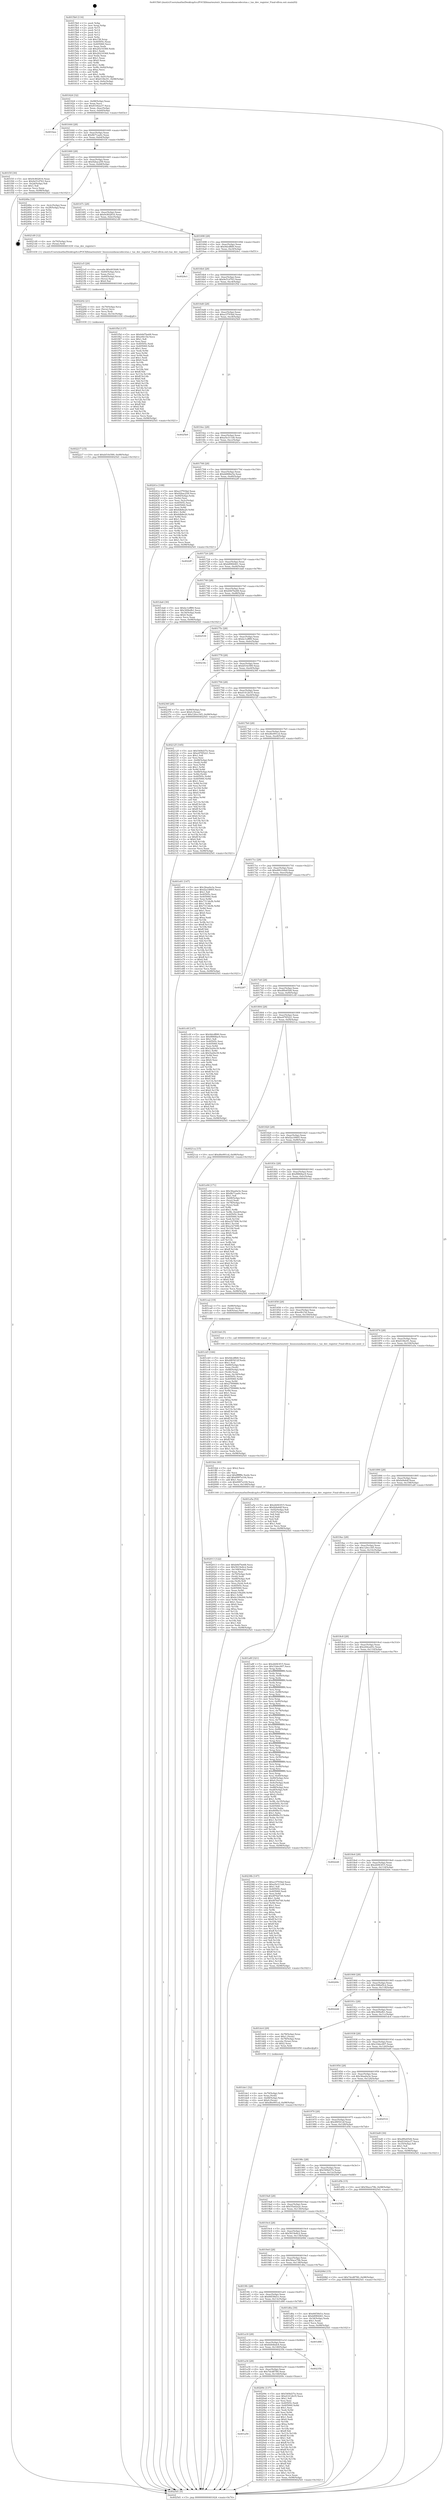 digraph "0x4015b0" {
  label = "0x4015b0 (/mnt/c/Users/mathe/Desktop/tcc/POCII/binaries/extr_linuxsoundaoacodecstas.c_tas_dev_register_Final-ollvm.out::main(0))"
  labelloc = "t"
  node[shape=record]

  Entry [label="",width=0.3,height=0.3,shape=circle,fillcolor=black,style=filled]
  "0x401624" [label="{
     0x401624 [32]\l
     | [instrs]\l
     &nbsp;&nbsp;0x401624 \<+6\>: mov -0x98(%rbp),%eax\l
     &nbsp;&nbsp;0x40162a \<+2\>: mov %eax,%ecx\l
     &nbsp;&nbsp;0x40162c \<+6\>: sub $0x81042a37,%ecx\l
     &nbsp;&nbsp;0x401632 \<+6\>: mov %eax,-0xac(%rbp)\l
     &nbsp;&nbsp;0x401638 \<+6\>: mov %ecx,-0xb0(%rbp)\l
     &nbsp;&nbsp;0x40163e \<+6\>: je 0000000000401bee \<main+0x63e\>\l
  }"]
  "0x401bee" [label="{
     0x401bee\l
  }", style=dashed]
  "0x401644" [label="{
     0x401644 [28]\l
     | [instrs]\l
     &nbsp;&nbsp;0x401644 \<+5\>: jmp 0000000000401649 \<main+0x99\>\l
     &nbsp;&nbsp;0x401649 \<+6\>: mov -0xac(%rbp),%eax\l
     &nbsp;&nbsp;0x40164f \<+5\>: sub $0x8b71aa0c,%eax\l
     &nbsp;&nbsp;0x401654 \<+6\>: mov %eax,-0xb4(%rbp)\l
     &nbsp;&nbsp;0x40165a \<+6\>: je 0000000000401f3f \<main+0x98f\>\l
  }"]
  Exit [label="",width=0.3,height=0.3,shape=circle,fillcolor=black,style=filled,peripheries=2]
  "0x401f3f" [label="{
     0x401f3f [30]\l
     | [instrs]\l
     &nbsp;&nbsp;0x401f3f \<+5\>: mov $0x9c802816,%eax\l
     &nbsp;&nbsp;0x401f44 \<+5\>: mov $0x9e51d763,%ecx\l
     &nbsp;&nbsp;0x401f49 \<+3\>: mov -0x2d(%rbp),%dl\l
     &nbsp;&nbsp;0x401f4c \<+3\>: test $0x1,%dl\l
     &nbsp;&nbsp;0x401f4f \<+3\>: cmovne %ecx,%eax\l
     &nbsp;&nbsp;0x401f52 \<+6\>: mov %eax,-0x98(%rbp)\l
     &nbsp;&nbsp;0x401f58 \<+5\>: jmp 00000000004025d1 \<main+0x1021\>\l
  }"]
  "0x401660" [label="{
     0x401660 [28]\l
     | [instrs]\l
     &nbsp;&nbsp;0x401660 \<+5\>: jmp 0000000000401665 \<main+0xb5\>\l
     &nbsp;&nbsp;0x401665 \<+6\>: mov -0xac(%rbp),%eax\l
     &nbsp;&nbsp;0x40166b \<+5\>: sub $0x92bac259,%eax\l
     &nbsp;&nbsp;0x401670 \<+6\>: mov %eax,-0xb8(%rbp)\l
     &nbsp;&nbsp;0x401676 \<+6\>: je 000000000040248a \<main+0xeda\>\l
  }"]
  "0x402217" [label="{
     0x402217 [15]\l
     | [instrs]\l
     &nbsp;&nbsp;0x402217 \<+10\>: movl $0xbf10e589,-0x98(%rbp)\l
     &nbsp;&nbsp;0x402221 \<+5\>: jmp 00000000004025d1 \<main+0x1021\>\l
  }"]
  "0x40248a" [label="{
     0x40248a [18]\l
     | [instrs]\l
     &nbsp;&nbsp;0x40248a \<+3\>: mov -0x2c(%rbp),%eax\l
     &nbsp;&nbsp;0x40248d \<+4\>: lea -0x28(%rbp),%rsp\l
     &nbsp;&nbsp;0x402491 \<+1\>: pop %rbx\l
     &nbsp;&nbsp;0x402492 \<+2\>: pop %r12\l
     &nbsp;&nbsp;0x402494 \<+2\>: pop %r13\l
     &nbsp;&nbsp;0x402496 \<+2\>: pop %r14\l
     &nbsp;&nbsp;0x402498 \<+2\>: pop %r15\l
     &nbsp;&nbsp;0x40249a \<+1\>: pop %rbp\l
     &nbsp;&nbsp;0x40249b \<+1\>: ret\l
  }"]
  "0x40167c" [label="{
     0x40167c [28]\l
     | [instrs]\l
     &nbsp;&nbsp;0x40167c \<+5\>: jmp 0000000000401681 \<main+0xd1\>\l
     &nbsp;&nbsp;0x401681 \<+6\>: mov -0xac(%rbp),%eax\l
     &nbsp;&nbsp;0x401687 \<+5\>: sub $0x9c802816,%eax\l
     &nbsp;&nbsp;0x40168c \<+6\>: mov %eax,-0xbc(%rbp)\l
     &nbsp;&nbsp;0x401692 \<+6\>: je 00000000004021d9 \<main+0xc29\>\l
  }"]
  "0x402202" [label="{
     0x402202 [21]\l
     | [instrs]\l
     &nbsp;&nbsp;0x402202 \<+4\>: mov -0x70(%rbp),%rcx\l
     &nbsp;&nbsp;0x402206 \<+3\>: mov (%rcx),%rcx\l
     &nbsp;&nbsp;0x402209 \<+3\>: mov %rcx,%rdi\l
     &nbsp;&nbsp;0x40220c \<+6\>: mov %eax,-0x14c(%rbp)\l
     &nbsp;&nbsp;0x402212 \<+5\>: call 0000000000401030 \<free@plt\>\l
     | [calls]\l
     &nbsp;&nbsp;0x401030 \{1\} (unknown)\l
  }"]
  "0x4021d9" [label="{
     0x4021d9 [12]\l
     | [instrs]\l
     &nbsp;&nbsp;0x4021d9 \<+4\>: mov -0x70(%rbp),%rax\l
     &nbsp;&nbsp;0x4021dd \<+3\>: mov (%rax),%rdi\l
     &nbsp;&nbsp;0x4021e0 \<+5\>: call 0000000000401430 \<tas_dev_register\>\l
     | [calls]\l
     &nbsp;&nbsp;0x401430 \{1\} (/mnt/c/Users/mathe/Desktop/tcc/POCII/binaries/extr_linuxsoundaoacodecstas.c_tas_dev_register_Final-ollvm.out::tas_dev_register)\l
  }"]
  "0x401698" [label="{
     0x401698 [28]\l
     | [instrs]\l
     &nbsp;&nbsp;0x401698 \<+5\>: jmp 000000000040169d \<main+0xed\>\l
     &nbsp;&nbsp;0x40169d \<+6\>: mov -0xac(%rbp),%eax\l
     &nbsp;&nbsp;0x4016a3 \<+5\>: sub $0x9dcdffd0,%eax\l
     &nbsp;&nbsp;0x4016a8 \<+6\>: mov %eax,-0xc0(%rbp)\l
     &nbsp;&nbsp;0x4016ae \<+6\>: je 00000000004024e1 \<main+0xf31\>\l
  }"]
  "0x4021e5" [label="{
     0x4021e5 [29]\l
     | [instrs]\l
     &nbsp;&nbsp;0x4021e5 \<+10\>: movabs $0x4030d6,%rdi\l
     &nbsp;&nbsp;0x4021ef \<+4\>: mov -0x60(%rbp),%rcx\l
     &nbsp;&nbsp;0x4021f3 \<+2\>: mov %eax,(%rcx)\l
     &nbsp;&nbsp;0x4021f5 \<+4\>: mov -0x60(%rbp),%rcx\l
     &nbsp;&nbsp;0x4021f9 \<+2\>: mov (%rcx),%esi\l
     &nbsp;&nbsp;0x4021fb \<+2\>: mov $0x0,%al\l
     &nbsp;&nbsp;0x4021fd \<+5\>: call 0000000000401040 \<printf@plt\>\l
     | [calls]\l
     &nbsp;&nbsp;0x401040 \{1\} (unknown)\l
  }"]
  "0x4024e1" [label="{
     0x4024e1\l
  }", style=dashed]
  "0x4016b4" [label="{
     0x4016b4 [28]\l
     | [instrs]\l
     &nbsp;&nbsp;0x4016b4 \<+5\>: jmp 00000000004016b9 \<main+0x109\>\l
     &nbsp;&nbsp;0x4016b9 \<+6\>: mov -0xac(%rbp),%eax\l
     &nbsp;&nbsp;0x4016bf \<+5\>: sub $0x9e51d763,%eax\l
     &nbsp;&nbsp;0x4016c4 \<+6\>: mov %eax,-0xc4(%rbp)\l
     &nbsp;&nbsp;0x4016ca \<+6\>: je 0000000000401f5d \<main+0x9ad\>\l
  }"]
  "0x401a50" [label="{
     0x401a50\l
  }", style=dashed]
  "0x401f5d" [label="{
     0x401f5d [137]\l
     | [instrs]\l
     &nbsp;&nbsp;0x401f5d \<+5\>: mov $0xb9d7be68,%eax\l
     &nbsp;&nbsp;0x401f62 \<+5\>: mov $0xe0b15d,%ecx\l
     &nbsp;&nbsp;0x401f67 \<+2\>: mov $0x1,%dl\l
     &nbsp;&nbsp;0x401f69 \<+2\>: xor %esi,%esi\l
     &nbsp;&nbsp;0x401f6b \<+7\>: mov 0x40505c,%edi\l
     &nbsp;&nbsp;0x401f72 \<+8\>: mov 0x405060,%r8d\l
     &nbsp;&nbsp;0x401f7a \<+3\>: sub $0x1,%esi\l
     &nbsp;&nbsp;0x401f7d \<+3\>: mov %edi,%r9d\l
     &nbsp;&nbsp;0x401f80 \<+3\>: add %esi,%r9d\l
     &nbsp;&nbsp;0x401f83 \<+4\>: imul %r9d,%edi\l
     &nbsp;&nbsp;0x401f87 \<+3\>: and $0x1,%edi\l
     &nbsp;&nbsp;0x401f8a \<+3\>: cmp $0x0,%edi\l
     &nbsp;&nbsp;0x401f8d \<+4\>: sete %r10b\l
     &nbsp;&nbsp;0x401f91 \<+4\>: cmp $0xa,%r8d\l
     &nbsp;&nbsp;0x401f95 \<+4\>: setl %r11b\l
     &nbsp;&nbsp;0x401f99 \<+3\>: mov %r10b,%bl\l
     &nbsp;&nbsp;0x401f9c \<+3\>: xor $0xff,%bl\l
     &nbsp;&nbsp;0x401f9f \<+3\>: mov %r11b,%r14b\l
     &nbsp;&nbsp;0x401fa2 \<+4\>: xor $0xff,%r14b\l
     &nbsp;&nbsp;0x401fa6 \<+3\>: xor $0x0,%dl\l
     &nbsp;&nbsp;0x401fa9 \<+3\>: mov %bl,%r15b\l
     &nbsp;&nbsp;0x401fac \<+4\>: and $0x0,%r15b\l
     &nbsp;&nbsp;0x401fb0 \<+3\>: and %dl,%r10b\l
     &nbsp;&nbsp;0x401fb3 \<+3\>: mov %r14b,%r12b\l
     &nbsp;&nbsp;0x401fb6 \<+4\>: and $0x0,%r12b\l
     &nbsp;&nbsp;0x401fba \<+3\>: and %dl,%r11b\l
     &nbsp;&nbsp;0x401fbd \<+3\>: or %r10b,%r15b\l
     &nbsp;&nbsp;0x401fc0 \<+3\>: or %r11b,%r12b\l
     &nbsp;&nbsp;0x401fc3 \<+3\>: xor %r12b,%r15b\l
     &nbsp;&nbsp;0x401fc6 \<+3\>: or %r14b,%bl\l
     &nbsp;&nbsp;0x401fc9 \<+3\>: xor $0xff,%bl\l
     &nbsp;&nbsp;0x401fcc \<+3\>: or $0x0,%dl\l
     &nbsp;&nbsp;0x401fcf \<+2\>: and %dl,%bl\l
     &nbsp;&nbsp;0x401fd1 \<+3\>: or %bl,%r15b\l
     &nbsp;&nbsp;0x401fd4 \<+4\>: test $0x1,%r15b\l
     &nbsp;&nbsp;0x401fd8 \<+3\>: cmovne %ecx,%eax\l
     &nbsp;&nbsp;0x401fdb \<+6\>: mov %eax,-0x98(%rbp)\l
     &nbsp;&nbsp;0x401fe1 \<+5\>: jmp 00000000004025d1 \<main+0x1021\>\l
  }"]
  "0x4016d0" [label="{
     0x4016d0 [28]\l
     | [instrs]\l
     &nbsp;&nbsp;0x4016d0 \<+5\>: jmp 00000000004016d5 \<main+0x125\>\l
     &nbsp;&nbsp;0x4016d5 \<+6\>: mov -0xac(%rbp),%eax\l
     &nbsp;&nbsp;0x4016db \<+5\>: sub $0xa1f793bd,%eax\l
     &nbsp;&nbsp;0x4016e0 \<+6\>: mov %eax,-0xc8(%rbp)\l
     &nbsp;&nbsp;0x4016e6 \<+6\>: je 00000000004025b9 \<main+0x1009\>\l
  }"]
  "0x40209c" [label="{
     0x40209c [137]\l
     | [instrs]\l
     &nbsp;&nbsp;0x40209c \<+5\>: mov $0x54f4d37e,%eax\l
     &nbsp;&nbsp;0x4020a1 \<+5\>: mov $0xd1412b35,%ecx\l
     &nbsp;&nbsp;0x4020a6 \<+2\>: mov $0x1,%dl\l
     &nbsp;&nbsp;0x4020a8 \<+2\>: xor %esi,%esi\l
     &nbsp;&nbsp;0x4020aa \<+7\>: mov 0x40505c,%edi\l
     &nbsp;&nbsp;0x4020b1 \<+8\>: mov 0x405060,%r8d\l
     &nbsp;&nbsp;0x4020b9 \<+3\>: sub $0x1,%esi\l
     &nbsp;&nbsp;0x4020bc \<+3\>: mov %edi,%r9d\l
     &nbsp;&nbsp;0x4020bf \<+3\>: add %esi,%r9d\l
     &nbsp;&nbsp;0x4020c2 \<+4\>: imul %r9d,%edi\l
     &nbsp;&nbsp;0x4020c6 \<+3\>: and $0x1,%edi\l
     &nbsp;&nbsp;0x4020c9 \<+3\>: cmp $0x0,%edi\l
     &nbsp;&nbsp;0x4020cc \<+4\>: sete %r10b\l
     &nbsp;&nbsp;0x4020d0 \<+4\>: cmp $0xa,%r8d\l
     &nbsp;&nbsp;0x4020d4 \<+4\>: setl %r11b\l
     &nbsp;&nbsp;0x4020d8 \<+3\>: mov %r10b,%bl\l
     &nbsp;&nbsp;0x4020db \<+3\>: xor $0xff,%bl\l
     &nbsp;&nbsp;0x4020de \<+3\>: mov %r11b,%r14b\l
     &nbsp;&nbsp;0x4020e1 \<+4\>: xor $0xff,%r14b\l
     &nbsp;&nbsp;0x4020e5 \<+3\>: xor $0x1,%dl\l
     &nbsp;&nbsp;0x4020e8 \<+3\>: mov %bl,%r15b\l
     &nbsp;&nbsp;0x4020eb \<+4\>: and $0xff,%r15b\l
     &nbsp;&nbsp;0x4020ef \<+3\>: and %dl,%r10b\l
     &nbsp;&nbsp;0x4020f2 \<+3\>: mov %r14b,%r12b\l
     &nbsp;&nbsp;0x4020f5 \<+4\>: and $0xff,%r12b\l
     &nbsp;&nbsp;0x4020f9 \<+3\>: and %dl,%r11b\l
     &nbsp;&nbsp;0x4020fc \<+3\>: or %r10b,%r15b\l
     &nbsp;&nbsp;0x4020ff \<+3\>: or %r11b,%r12b\l
     &nbsp;&nbsp;0x402102 \<+3\>: xor %r12b,%r15b\l
     &nbsp;&nbsp;0x402105 \<+3\>: or %r14b,%bl\l
     &nbsp;&nbsp;0x402108 \<+3\>: xor $0xff,%bl\l
     &nbsp;&nbsp;0x40210b \<+3\>: or $0x1,%dl\l
     &nbsp;&nbsp;0x40210e \<+2\>: and %dl,%bl\l
     &nbsp;&nbsp;0x402110 \<+3\>: or %bl,%r15b\l
     &nbsp;&nbsp;0x402113 \<+4\>: test $0x1,%r15b\l
     &nbsp;&nbsp;0x402117 \<+3\>: cmovne %ecx,%eax\l
     &nbsp;&nbsp;0x40211a \<+6\>: mov %eax,-0x98(%rbp)\l
     &nbsp;&nbsp;0x402120 \<+5\>: jmp 00000000004025d1 \<main+0x1021\>\l
  }"]
  "0x4025b9" [label="{
     0x4025b9\l
  }", style=dashed]
  "0x4016ec" [label="{
     0x4016ec [28]\l
     | [instrs]\l
     &nbsp;&nbsp;0x4016ec \<+5\>: jmp 00000000004016f1 \<main+0x141\>\l
     &nbsp;&nbsp;0x4016f1 \<+6\>: mov -0xac(%rbp),%eax\l
     &nbsp;&nbsp;0x4016f7 \<+5\>: sub $0xa5e311d4,%eax\l
     &nbsp;&nbsp;0x4016fc \<+6\>: mov %eax,-0xcc(%rbp)\l
     &nbsp;&nbsp;0x401702 \<+6\>: je 000000000040241e \<main+0xe6e\>\l
  }"]
  "0x401a34" [label="{
     0x401a34 [28]\l
     | [instrs]\l
     &nbsp;&nbsp;0x401a34 \<+5\>: jmp 0000000000401a39 \<main+0x489\>\l
     &nbsp;&nbsp;0x401a39 \<+6\>: mov -0xac(%rbp),%eax\l
     &nbsp;&nbsp;0x401a3f \<+5\>: sub $0x7dcd8780,%eax\l
     &nbsp;&nbsp;0x401a44 \<+6\>: mov %eax,-0x144(%rbp)\l
     &nbsp;&nbsp;0x401a4a \<+6\>: je 000000000040209c \<main+0xaec\>\l
  }"]
  "0x40241e" [label="{
     0x40241e [108]\l
     | [instrs]\l
     &nbsp;&nbsp;0x40241e \<+5\>: mov $0xa1f793bd,%eax\l
     &nbsp;&nbsp;0x402423 \<+5\>: mov $0x92bac259,%ecx\l
     &nbsp;&nbsp;0x402428 \<+7\>: mov -0x90(%rbp),%rdx\l
     &nbsp;&nbsp;0x40242f \<+2\>: mov (%rdx),%esi\l
     &nbsp;&nbsp;0x402431 \<+3\>: mov %esi,-0x2c(%rbp)\l
     &nbsp;&nbsp;0x402434 \<+7\>: mov 0x40505c,%esi\l
     &nbsp;&nbsp;0x40243b \<+7\>: mov 0x405060,%edi\l
     &nbsp;&nbsp;0x402442 \<+3\>: mov %esi,%r8d\l
     &nbsp;&nbsp;0x402445 \<+7\>: add $0x6db8e20,%r8d\l
     &nbsp;&nbsp;0x40244c \<+4\>: sub $0x1,%r8d\l
     &nbsp;&nbsp;0x402450 \<+7\>: sub $0x6db8e20,%r8d\l
     &nbsp;&nbsp;0x402457 \<+4\>: imul %r8d,%esi\l
     &nbsp;&nbsp;0x40245b \<+3\>: and $0x1,%esi\l
     &nbsp;&nbsp;0x40245e \<+3\>: cmp $0x0,%esi\l
     &nbsp;&nbsp;0x402461 \<+4\>: sete %r9b\l
     &nbsp;&nbsp;0x402465 \<+3\>: cmp $0xa,%edi\l
     &nbsp;&nbsp;0x402468 \<+4\>: setl %r10b\l
     &nbsp;&nbsp;0x40246c \<+3\>: mov %r9b,%r11b\l
     &nbsp;&nbsp;0x40246f \<+3\>: and %r10b,%r11b\l
     &nbsp;&nbsp;0x402472 \<+3\>: xor %r10b,%r9b\l
     &nbsp;&nbsp;0x402475 \<+3\>: or %r9b,%r11b\l
     &nbsp;&nbsp;0x402478 \<+4\>: test $0x1,%r11b\l
     &nbsp;&nbsp;0x40247c \<+3\>: cmovne %ecx,%eax\l
     &nbsp;&nbsp;0x40247f \<+6\>: mov %eax,-0x98(%rbp)\l
     &nbsp;&nbsp;0x402485 \<+5\>: jmp 00000000004025d1 \<main+0x1021\>\l
  }"]
  "0x401708" [label="{
     0x401708 [28]\l
     | [instrs]\l
     &nbsp;&nbsp;0x401708 \<+5\>: jmp 000000000040170d \<main+0x15d\>\l
     &nbsp;&nbsp;0x40170d \<+6\>: mov -0xac(%rbp),%eax\l
     &nbsp;&nbsp;0x401713 \<+5\>: sub $0xb688be5a,%eax\l
     &nbsp;&nbsp;0x401718 \<+6\>: mov %eax,-0xd0(%rbp)\l
     &nbsp;&nbsp;0x40171e \<+6\>: je 00000000004022ff \<main+0xd4f\>\l
  }"]
  "0x40235b" [label="{
     0x40235b\l
  }", style=dashed]
  "0x4022ff" [label="{
     0x4022ff\l
  }", style=dashed]
  "0x401724" [label="{
     0x401724 [28]\l
     | [instrs]\l
     &nbsp;&nbsp;0x401724 \<+5\>: jmp 0000000000401729 \<main+0x179\>\l
     &nbsp;&nbsp;0x401729 \<+6\>: mov -0xac(%rbp),%eax\l
     &nbsp;&nbsp;0x40172f \<+5\>: sub $0xb8984461,%eax\l
     &nbsp;&nbsp;0x401734 \<+6\>: mov %eax,-0xd4(%rbp)\l
     &nbsp;&nbsp;0x40173a \<+6\>: je 0000000000401da6 \<main+0x7f6\>\l
  }"]
  "0x401a18" [label="{
     0x401a18 [28]\l
     | [instrs]\l
     &nbsp;&nbsp;0x401a18 \<+5\>: jmp 0000000000401a1d \<main+0x46d\>\l
     &nbsp;&nbsp;0x401a1d \<+6\>: mov -0xac(%rbp),%eax\l
     &nbsp;&nbsp;0x401a23 \<+5\>: sub $0x6d44bdc8,%eax\l
     &nbsp;&nbsp;0x401a28 \<+6\>: mov %eax,-0x140(%rbp)\l
     &nbsp;&nbsp;0x401a2e \<+6\>: je 000000000040235b \<main+0xdab\>\l
  }"]
  "0x401da6" [label="{
     0x401da6 [30]\l
     | [instrs]\l
     &nbsp;&nbsp;0x401da6 \<+5\>: mov $0xbc1eff89,%eax\l
     &nbsp;&nbsp;0x401dab \<+5\>: mov $0x30f4efb1,%ecx\l
     &nbsp;&nbsp;0x401db0 \<+3\>: mov -0x34(%rbp),%edx\l
     &nbsp;&nbsp;0x401db3 \<+3\>: cmp $0x0,%edx\l
     &nbsp;&nbsp;0x401db6 \<+3\>: cmove %ecx,%eax\l
     &nbsp;&nbsp;0x401db9 \<+6\>: mov %eax,-0x98(%rbp)\l
     &nbsp;&nbsp;0x401dbf \<+5\>: jmp 00000000004025d1 \<main+0x1021\>\l
  }"]
  "0x401740" [label="{
     0x401740 [28]\l
     | [instrs]\l
     &nbsp;&nbsp;0x401740 \<+5\>: jmp 0000000000401745 \<main+0x195\>\l
     &nbsp;&nbsp;0x401745 \<+6\>: mov -0xac(%rbp),%eax\l
     &nbsp;&nbsp;0x40174b \<+5\>: sub $0xb9d7be68,%eax\l
     &nbsp;&nbsp;0x401750 \<+6\>: mov %eax,-0xd8(%rbp)\l
     &nbsp;&nbsp;0x401756 \<+6\>: je 0000000000402539 \<main+0xf89\>\l
  }"]
  "0x401d88" [label="{
     0x401d88\l
  }", style=dashed]
  "0x402539" [label="{
     0x402539\l
  }", style=dashed]
  "0x40175c" [label="{
     0x40175c [28]\l
     | [instrs]\l
     &nbsp;&nbsp;0x40175c \<+5\>: jmp 0000000000401761 \<main+0x1b1\>\l
     &nbsp;&nbsp;0x401761 \<+6\>: mov -0xac(%rbp),%eax\l
     &nbsp;&nbsp;0x401767 \<+5\>: sub $0xbc1eff89,%eax\l
     &nbsp;&nbsp;0x40176c \<+6\>: mov %eax,-0xdc(%rbp)\l
     &nbsp;&nbsp;0x401772 \<+6\>: je 000000000040234c \<main+0xd9c\>\l
  }"]
  "0x402013" [label="{
     0x402013 [122]\l
     | [instrs]\l
     &nbsp;&nbsp;0x402013 \<+5\>: mov $0xb9d7be68,%ecx\l
     &nbsp;&nbsp;0x402018 \<+5\>: mov $0x5619e8c2,%edx\l
     &nbsp;&nbsp;0x40201d \<+6\>: mov -0x148(%rbp),%esi\l
     &nbsp;&nbsp;0x402023 \<+3\>: imul %eax,%esi\l
     &nbsp;&nbsp;0x402026 \<+4\>: mov -0x70(%rbp),%rdi\l
     &nbsp;&nbsp;0x40202a \<+3\>: mov (%rdi),%rdi\l
     &nbsp;&nbsp;0x40202d \<+4\>: mov -0x68(%rbp),%r8\l
     &nbsp;&nbsp;0x402031 \<+3\>: movslq (%r8),%r8\l
     &nbsp;&nbsp;0x402034 \<+4\>: mov %esi,(%rdi,%r8,4)\l
     &nbsp;&nbsp;0x402038 \<+7\>: mov 0x40505c,%eax\l
     &nbsp;&nbsp;0x40203f \<+7\>: mov 0x405060,%esi\l
     &nbsp;&nbsp;0x402046 \<+3\>: mov %eax,%r9d\l
     &nbsp;&nbsp;0x402049 \<+7\>: add $0xbc10b200,%r9d\l
     &nbsp;&nbsp;0x402050 \<+4\>: sub $0x1,%r9d\l
     &nbsp;&nbsp;0x402054 \<+7\>: sub $0xbc10b200,%r9d\l
     &nbsp;&nbsp;0x40205b \<+4\>: imul %r9d,%eax\l
     &nbsp;&nbsp;0x40205f \<+3\>: and $0x1,%eax\l
     &nbsp;&nbsp;0x402062 \<+3\>: cmp $0x0,%eax\l
     &nbsp;&nbsp;0x402065 \<+4\>: sete %r10b\l
     &nbsp;&nbsp;0x402069 \<+3\>: cmp $0xa,%esi\l
     &nbsp;&nbsp;0x40206c \<+4\>: setl %r11b\l
     &nbsp;&nbsp;0x402070 \<+3\>: mov %r10b,%bl\l
     &nbsp;&nbsp;0x402073 \<+3\>: and %r11b,%bl\l
     &nbsp;&nbsp;0x402076 \<+3\>: xor %r11b,%r10b\l
     &nbsp;&nbsp;0x402079 \<+3\>: or %r10b,%bl\l
     &nbsp;&nbsp;0x40207c \<+3\>: test $0x1,%bl\l
     &nbsp;&nbsp;0x40207f \<+3\>: cmovne %edx,%ecx\l
     &nbsp;&nbsp;0x402082 \<+6\>: mov %ecx,-0x98(%rbp)\l
     &nbsp;&nbsp;0x402088 \<+5\>: jmp 00000000004025d1 \<main+0x1021\>\l
  }"]
  "0x40234c" [label="{
     0x40234c\l
  }", style=dashed]
  "0x401778" [label="{
     0x401778 [28]\l
     | [instrs]\l
     &nbsp;&nbsp;0x401778 \<+5\>: jmp 000000000040177d \<main+0x1cd\>\l
     &nbsp;&nbsp;0x40177d \<+6\>: mov -0xac(%rbp),%eax\l
     &nbsp;&nbsp;0x401783 \<+5\>: sub $0xbf10e589,%eax\l
     &nbsp;&nbsp;0x401788 \<+6\>: mov %eax,-0xe0(%rbp)\l
     &nbsp;&nbsp;0x40178e \<+6\>: je 000000000040236f \<main+0xdbf\>\l
  }"]
  "0x401feb" [label="{
     0x401feb [40]\l
     | [instrs]\l
     &nbsp;&nbsp;0x401feb \<+5\>: mov $0x2,%ecx\l
     &nbsp;&nbsp;0x401ff0 \<+1\>: cltd\l
     &nbsp;&nbsp;0x401ff1 \<+2\>: idiv %ecx\l
     &nbsp;&nbsp;0x401ff3 \<+6\>: imul $0xfffffffe,%edx,%ecx\l
     &nbsp;&nbsp;0x401ff9 \<+6\>: add $0x6997a104,%ecx\l
     &nbsp;&nbsp;0x401fff \<+3\>: add $0x1,%ecx\l
     &nbsp;&nbsp;0x402002 \<+6\>: sub $0x6997a104,%ecx\l
     &nbsp;&nbsp;0x402008 \<+6\>: mov %ecx,-0x148(%rbp)\l
     &nbsp;&nbsp;0x40200e \<+5\>: call 0000000000401160 \<next_i\>\l
     | [calls]\l
     &nbsp;&nbsp;0x401160 \{1\} (/mnt/c/Users/mathe/Desktop/tcc/POCII/binaries/extr_linuxsoundaoacodecstas.c_tas_dev_register_Final-ollvm.out::next_i)\l
  }"]
  "0x40236f" [label="{
     0x40236f [28]\l
     | [instrs]\l
     &nbsp;&nbsp;0x40236f \<+7\>: mov -0x90(%rbp),%rax\l
     &nbsp;&nbsp;0x402376 \<+6\>: movl $0x0,(%rax)\l
     &nbsp;&nbsp;0x40237c \<+10\>: movl $0x120cc345,-0x98(%rbp)\l
     &nbsp;&nbsp;0x402386 \<+5\>: jmp 00000000004025d1 \<main+0x1021\>\l
  }"]
  "0x401794" [label="{
     0x401794 [28]\l
     | [instrs]\l
     &nbsp;&nbsp;0x401794 \<+5\>: jmp 0000000000401799 \<main+0x1e9\>\l
     &nbsp;&nbsp;0x401799 \<+6\>: mov -0xac(%rbp),%eax\l
     &nbsp;&nbsp;0x40179f \<+5\>: sub $0xd1412b35,%eax\l
     &nbsp;&nbsp;0x4017a4 \<+6\>: mov %eax,-0xe4(%rbp)\l
     &nbsp;&nbsp;0x4017aa \<+6\>: je 0000000000402125 \<main+0xb75\>\l
  }"]
  "0x401de1" [label="{
     0x401de1 [32]\l
     | [instrs]\l
     &nbsp;&nbsp;0x401de1 \<+4\>: mov -0x70(%rbp),%rdi\l
     &nbsp;&nbsp;0x401de5 \<+3\>: mov %rax,(%rdi)\l
     &nbsp;&nbsp;0x401de8 \<+4\>: mov -0x68(%rbp),%rax\l
     &nbsp;&nbsp;0x401dec \<+6\>: movl $0x0,(%rax)\l
     &nbsp;&nbsp;0x401df2 \<+10\>: movl $0xd6e991cd,-0x98(%rbp)\l
     &nbsp;&nbsp;0x401dfc \<+5\>: jmp 00000000004025d1 \<main+0x1021\>\l
  }"]
  "0x402125" [label="{
     0x402125 [165]\l
     | [instrs]\l
     &nbsp;&nbsp;0x402125 \<+5\>: mov $0x54f4d37e,%eax\l
     &nbsp;&nbsp;0x40212a \<+5\>: mov $0xe9785221,%ecx\l
     &nbsp;&nbsp;0x40212f \<+2\>: mov $0x1,%dl\l
     &nbsp;&nbsp;0x402131 \<+2\>: xor %esi,%esi\l
     &nbsp;&nbsp;0x402133 \<+4\>: mov -0x68(%rbp),%rdi\l
     &nbsp;&nbsp;0x402137 \<+3\>: mov (%rdi),%r8d\l
     &nbsp;&nbsp;0x40213a \<+3\>: mov %esi,%r9d\l
     &nbsp;&nbsp;0x40213d \<+4\>: sub $0x1,%r9d\l
     &nbsp;&nbsp;0x402141 \<+3\>: sub %r9d,%r8d\l
     &nbsp;&nbsp;0x402144 \<+4\>: mov -0x68(%rbp),%rdi\l
     &nbsp;&nbsp;0x402148 \<+3\>: mov %r8d,(%rdi)\l
     &nbsp;&nbsp;0x40214b \<+8\>: mov 0x40505c,%r8d\l
     &nbsp;&nbsp;0x402153 \<+8\>: mov 0x405060,%r9d\l
     &nbsp;&nbsp;0x40215b \<+3\>: sub $0x1,%esi\l
     &nbsp;&nbsp;0x40215e \<+3\>: mov %r8d,%r10d\l
     &nbsp;&nbsp;0x402161 \<+3\>: add %esi,%r10d\l
     &nbsp;&nbsp;0x402164 \<+4\>: imul %r10d,%r8d\l
     &nbsp;&nbsp;0x402168 \<+4\>: and $0x1,%r8d\l
     &nbsp;&nbsp;0x40216c \<+4\>: cmp $0x0,%r8d\l
     &nbsp;&nbsp;0x402170 \<+4\>: sete %r11b\l
     &nbsp;&nbsp;0x402174 \<+4\>: cmp $0xa,%r9d\l
     &nbsp;&nbsp;0x402178 \<+3\>: setl %bl\l
     &nbsp;&nbsp;0x40217b \<+3\>: mov %r11b,%r14b\l
     &nbsp;&nbsp;0x40217e \<+4\>: xor $0xff,%r14b\l
     &nbsp;&nbsp;0x402182 \<+3\>: mov %bl,%r15b\l
     &nbsp;&nbsp;0x402185 \<+4\>: xor $0xff,%r15b\l
     &nbsp;&nbsp;0x402189 \<+3\>: xor $0x0,%dl\l
     &nbsp;&nbsp;0x40218c \<+3\>: mov %r14b,%r12b\l
     &nbsp;&nbsp;0x40218f \<+4\>: and $0x0,%r12b\l
     &nbsp;&nbsp;0x402193 \<+3\>: and %dl,%r11b\l
     &nbsp;&nbsp;0x402196 \<+3\>: mov %r15b,%r13b\l
     &nbsp;&nbsp;0x402199 \<+4\>: and $0x0,%r13b\l
     &nbsp;&nbsp;0x40219d \<+2\>: and %dl,%bl\l
     &nbsp;&nbsp;0x40219f \<+3\>: or %r11b,%r12b\l
     &nbsp;&nbsp;0x4021a2 \<+3\>: or %bl,%r13b\l
     &nbsp;&nbsp;0x4021a5 \<+3\>: xor %r13b,%r12b\l
     &nbsp;&nbsp;0x4021a8 \<+3\>: or %r15b,%r14b\l
     &nbsp;&nbsp;0x4021ab \<+4\>: xor $0xff,%r14b\l
     &nbsp;&nbsp;0x4021af \<+3\>: or $0x0,%dl\l
     &nbsp;&nbsp;0x4021b2 \<+3\>: and %dl,%r14b\l
     &nbsp;&nbsp;0x4021b5 \<+3\>: or %r14b,%r12b\l
     &nbsp;&nbsp;0x4021b8 \<+4\>: test $0x1,%r12b\l
     &nbsp;&nbsp;0x4021bc \<+3\>: cmovne %ecx,%eax\l
     &nbsp;&nbsp;0x4021bf \<+6\>: mov %eax,-0x98(%rbp)\l
     &nbsp;&nbsp;0x4021c5 \<+5\>: jmp 00000000004025d1 \<main+0x1021\>\l
  }"]
  "0x4017b0" [label="{
     0x4017b0 [28]\l
     | [instrs]\l
     &nbsp;&nbsp;0x4017b0 \<+5\>: jmp 00000000004017b5 \<main+0x205\>\l
     &nbsp;&nbsp;0x4017b5 \<+6\>: mov -0xac(%rbp),%eax\l
     &nbsp;&nbsp;0x4017bb \<+5\>: sub $0xd6e991cd,%eax\l
     &nbsp;&nbsp;0x4017c0 \<+6\>: mov %eax,-0xe8(%rbp)\l
     &nbsp;&nbsp;0x4017c6 \<+6\>: je 0000000000401e01 \<main+0x851\>\l
  }"]
  "0x4019fc" [label="{
     0x4019fc [28]\l
     | [instrs]\l
     &nbsp;&nbsp;0x4019fc \<+5\>: jmp 0000000000401a01 \<main+0x451\>\l
     &nbsp;&nbsp;0x401a01 \<+6\>: mov -0xac(%rbp),%eax\l
     &nbsp;&nbsp;0x401a07 \<+5\>: sub $0x66f38d1e,%eax\l
     &nbsp;&nbsp;0x401a0c \<+6\>: mov %eax,-0x13c(%rbp)\l
     &nbsp;&nbsp;0x401a12 \<+6\>: je 0000000000401d88 \<main+0x7d8\>\l
  }"]
  "0x401e01" [label="{
     0x401e01 [147]\l
     | [instrs]\l
     &nbsp;&nbsp;0x401e01 \<+5\>: mov $0x36aa0a3e,%eax\l
     &nbsp;&nbsp;0x401e06 \<+5\>: mov $0xf2a18905,%ecx\l
     &nbsp;&nbsp;0x401e0b \<+2\>: mov $0x1,%dl\l
     &nbsp;&nbsp;0x401e0d \<+7\>: mov 0x40505c,%esi\l
     &nbsp;&nbsp;0x401e14 \<+7\>: mov 0x405060,%edi\l
     &nbsp;&nbsp;0x401e1b \<+3\>: mov %esi,%r8d\l
     &nbsp;&nbsp;0x401e1e \<+7\>: add $0x7313dcfb,%r8d\l
     &nbsp;&nbsp;0x401e25 \<+4\>: sub $0x1,%r8d\l
     &nbsp;&nbsp;0x401e29 \<+7\>: sub $0x7313dcfb,%r8d\l
     &nbsp;&nbsp;0x401e30 \<+4\>: imul %r8d,%esi\l
     &nbsp;&nbsp;0x401e34 \<+3\>: and $0x1,%esi\l
     &nbsp;&nbsp;0x401e37 \<+3\>: cmp $0x0,%esi\l
     &nbsp;&nbsp;0x401e3a \<+4\>: sete %r9b\l
     &nbsp;&nbsp;0x401e3e \<+3\>: cmp $0xa,%edi\l
     &nbsp;&nbsp;0x401e41 \<+4\>: setl %r10b\l
     &nbsp;&nbsp;0x401e45 \<+3\>: mov %r9b,%r11b\l
     &nbsp;&nbsp;0x401e48 \<+4\>: xor $0xff,%r11b\l
     &nbsp;&nbsp;0x401e4c \<+3\>: mov %r10b,%bl\l
     &nbsp;&nbsp;0x401e4f \<+3\>: xor $0xff,%bl\l
     &nbsp;&nbsp;0x401e52 \<+3\>: xor $0x0,%dl\l
     &nbsp;&nbsp;0x401e55 \<+3\>: mov %r11b,%r14b\l
     &nbsp;&nbsp;0x401e58 \<+4\>: and $0x0,%r14b\l
     &nbsp;&nbsp;0x401e5c \<+3\>: and %dl,%r9b\l
     &nbsp;&nbsp;0x401e5f \<+3\>: mov %bl,%r15b\l
     &nbsp;&nbsp;0x401e62 \<+4\>: and $0x0,%r15b\l
     &nbsp;&nbsp;0x401e66 \<+3\>: and %dl,%r10b\l
     &nbsp;&nbsp;0x401e69 \<+3\>: or %r9b,%r14b\l
     &nbsp;&nbsp;0x401e6c \<+3\>: or %r10b,%r15b\l
     &nbsp;&nbsp;0x401e6f \<+3\>: xor %r15b,%r14b\l
     &nbsp;&nbsp;0x401e72 \<+3\>: or %bl,%r11b\l
     &nbsp;&nbsp;0x401e75 \<+4\>: xor $0xff,%r11b\l
     &nbsp;&nbsp;0x401e79 \<+3\>: or $0x0,%dl\l
     &nbsp;&nbsp;0x401e7c \<+3\>: and %dl,%r11b\l
     &nbsp;&nbsp;0x401e7f \<+3\>: or %r11b,%r14b\l
     &nbsp;&nbsp;0x401e82 \<+4\>: test $0x1,%r14b\l
     &nbsp;&nbsp;0x401e86 \<+3\>: cmovne %ecx,%eax\l
     &nbsp;&nbsp;0x401e89 \<+6\>: mov %eax,-0x98(%rbp)\l
     &nbsp;&nbsp;0x401e8f \<+5\>: jmp 00000000004025d1 \<main+0x1021\>\l
  }"]
  "0x4017cc" [label="{
     0x4017cc [28]\l
     | [instrs]\l
     &nbsp;&nbsp;0x4017cc \<+5\>: jmp 00000000004017d1 \<main+0x221\>\l
     &nbsp;&nbsp;0x4017d1 \<+6\>: mov -0xac(%rbp),%eax\l
     &nbsp;&nbsp;0x4017d7 \<+5\>: sub $0xd9031d49,%eax\l
     &nbsp;&nbsp;0x4017dc \<+6\>: mov %eax,-0xec(%rbp)\l
     &nbsp;&nbsp;0x4017e2 \<+6\>: je 0000000000402287 \<main+0xcd7\>\l
  }"]
  "0x401d6a" [label="{
     0x401d6a [30]\l
     | [instrs]\l
     &nbsp;&nbsp;0x401d6a \<+5\>: mov $0x66f38d1e,%eax\l
     &nbsp;&nbsp;0x401d6f \<+5\>: mov $0xb8984461,%ecx\l
     &nbsp;&nbsp;0x401d74 \<+3\>: mov -0x34(%rbp),%edx\l
     &nbsp;&nbsp;0x401d77 \<+3\>: cmp $0x1,%edx\l
     &nbsp;&nbsp;0x401d7a \<+3\>: cmovl %ecx,%eax\l
     &nbsp;&nbsp;0x401d7d \<+6\>: mov %eax,-0x98(%rbp)\l
     &nbsp;&nbsp;0x401d83 \<+5\>: jmp 00000000004025d1 \<main+0x1021\>\l
  }"]
  "0x402287" [label="{
     0x402287\l
  }", style=dashed]
  "0x4017e8" [label="{
     0x4017e8 [28]\l
     | [instrs]\l
     &nbsp;&nbsp;0x4017e8 \<+5\>: jmp 00000000004017ed \<main+0x23d\>\l
     &nbsp;&nbsp;0x4017ed \<+6\>: mov -0xac(%rbp),%eax\l
     &nbsp;&nbsp;0x4017f3 \<+5\>: sub $0xdf0e65d4,%eax\l
     &nbsp;&nbsp;0x4017f8 \<+6\>: mov %eax,-0xf0(%rbp)\l
     &nbsp;&nbsp;0x4017fe \<+6\>: je 0000000000401c0f \<main+0x65f\>\l
  }"]
  "0x4019e0" [label="{
     0x4019e0 [28]\l
     | [instrs]\l
     &nbsp;&nbsp;0x4019e0 \<+5\>: jmp 00000000004019e5 \<main+0x435\>\l
     &nbsp;&nbsp;0x4019e5 \<+6\>: mov -0xac(%rbp),%eax\l
     &nbsp;&nbsp;0x4019eb \<+5\>: sub $0x56ace79b,%eax\l
     &nbsp;&nbsp;0x4019f0 \<+6\>: mov %eax,-0x138(%rbp)\l
     &nbsp;&nbsp;0x4019f6 \<+6\>: je 0000000000401d6a \<main+0x7ba\>\l
  }"]
  "0x401c0f" [label="{
     0x401c0f [147]\l
     | [instrs]\l
     &nbsp;&nbsp;0x401c0f \<+5\>: mov $0x9dcdffd0,%eax\l
     &nbsp;&nbsp;0x401c14 \<+5\>: mov $0xf8868ac9,%ecx\l
     &nbsp;&nbsp;0x401c19 \<+2\>: mov $0x1,%dl\l
     &nbsp;&nbsp;0x401c1b \<+7\>: mov 0x40505c,%esi\l
     &nbsp;&nbsp;0x401c22 \<+7\>: mov 0x405060,%edi\l
     &nbsp;&nbsp;0x401c29 \<+3\>: mov %esi,%r8d\l
     &nbsp;&nbsp;0x401c2c \<+7\>: add $0x5a20e39,%r8d\l
     &nbsp;&nbsp;0x401c33 \<+4\>: sub $0x1,%r8d\l
     &nbsp;&nbsp;0x401c37 \<+7\>: sub $0x5a20e39,%r8d\l
     &nbsp;&nbsp;0x401c3e \<+4\>: imul %r8d,%esi\l
     &nbsp;&nbsp;0x401c42 \<+3\>: and $0x1,%esi\l
     &nbsp;&nbsp;0x401c45 \<+3\>: cmp $0x0,%esi\l
     &nbsp;&nbsp;0x401c48 \<+4\>: sete %r9b\l
     &nbsp;&nbsp;0x401c4c \<+3\>: cmp $0xa,%edi\l
     &nbsp;&nbsp;0x401c4f \<+4\>: setl %r10b\l
     &nbsp;&nbsp;0x401c53 \<+3\>: mov %r9b,%r11b\l
     &nbsp;&nbsp;0x401c56 \<+4\>: xor $0xff,%r11b\l
     &nbsp;&nbsp;0x401c5a \<+3\>: mov %r10b,%bl\l
     &nbsp;&nbsp;0x401c5d \<+3\>: xor $0xff,%bl\l
     &nbsp;&nbsp;0x401c60 \<+3\>: xor $0x0,%dl\l
     &nbsp;&nbsp;0x401c63 \<+3\>: mov %r11b,%r14b\l
     &nbsp;&nbsp;0x401c66 \<+4\>: and $0x0,%r14b\l
     &nbsp;&nbsp;0x401c6a \<+3\>: and %dl,%r9b\l
     &nbsp;&nbsp;0x401c6d \<+3\>: mov %bl,%r15b\l
     &nbsp;&nbsp;0x401c70 \<+4\>: and $0x0,%r15b\l
     &nbsp;&nbsp;0x401c74 \<+3\>: and %dl,%r10b\l
     &nbsp;&nbsp;0x401c77 \<+3\>: or %r9b,%r14b\l
     &nbsp;&nbsp;0x401c7a \<+3\>: or %r10b,%r15b\l
     &nbsp;&nbsp;0x401c7d \<+3\>: xor %r15b,%r14b\l
     &nbsp;&nbsp;0x401c80 \<+3\>: or %bl,%r11b\l
     &nbsp;&nbsp;0x401c83 \<+4\>: xor $0xff,%r11b\l
     &nbsp;&nbsp;0x401c87 \<+3\>: or $0x0,%dl\l
     &nbsp;&nbsp;0x401c8a \<+3\>: and %dl,%r11b\l
     &nbsp;&nbsp;0x401c8d \<+3\>: or %r11b,%r14b\l
     &nbsp;&nbsp;0x401c90 \<+4\>: test $0x1,%r14b\l
     &nbsp;&nbsp;0x401c94 \<+3\>: cmovne %ecx,%eax\l
     &nbsp;&nbsp;0x401c97 \<+6\>: mov %eax,-0x98(%rbp)\l
     &nbsp;&nbsp;0x401c9d \<+5\>: jmp 00000000004025d1 \<main+0x1021\>\l
  }"]
  "0x401804" [label="{
     0x401804 [28]\l
     | [instrs]\l
     &nbsp;&nbsp;0x401804 \<+5\>: jmp 0000000000401809 \<main+0x259\>\l
     &nbsp;&nbsp;0x401809 \<+6\>: mov -0xac(%rbp),%eax\l
     &nbsp;&nbsp;0x40180f \<+5\>: sub $0xe9785221,%eax\l
     &nbsp;&nbsp;0x401814 \<+6\>: mov %eax,-0xf4(%rbp)\l
     &nbsp;&nbsp;0x40181a \<+6\>: je 00000000004021ca \<main+0xc1a\>\l
  }"]
  "0x40208d" [label="{
     0x40208d [15]\l
     | [instrs]\l
     &nbsp;&nbsp;0x40208d \<+10\>: movl $0x7dcd8780,-0x98(%rbp)\l
     &nbsp;&nbsp;0x402097 \<+5\>: jmp 00000000004025d1 \<main+0x1021\>\l
  }"]
  "0x4021ca" [label="{
     0x4021ca [15]\l
     | [instrs]\l
     &nbsp;&nbsp;0x4021ca \<+10\>: movl $0xd6e991cd,-0x98(%rbp)\l
     &nbsp;&nbsp;0x4021d4 \<+5\>: jmp 00000000004025d1 \<main+0x1021\>\l
  }"]
  "0x401820" [label="{
     0x401820 [28]\l
     | [instrs]\l
     &nbsp;&nbsp;0x401820 \<+5\>: jmp 0000000000401825 \<main+0x275\>\l
     &nbsp;&nbsp;0x401825 \<+6\>: mov -0xac(%rbp),%eax\l
     &nbsp;&nbsp;0x40182b \<+5\>: sub $0xf2a18905,%eax\l
     &nbsp;&nbsp;0x401830 \<+6\>: mov %eax,-0xf8(%rbp)\l
     &nbsp;&nbsp;0x401836 \<+6\>: je 0000000000401e94 \<main+0x8e4\>\l
  }"]
  "0x4019c4" [label="{
     0x4019c4 [28]\l
     | [instrs]\l
     &nbsp;&nbsp;0x4019c4 \<+5\>: jmp 00000000004019c9 \<main+0x419\>\l
     &nbsp;&nbsp;0x4019c9 \<+6\>: mov -0xac(%rbp),%eax\l
     &nbsp;&nbsp;0x4019cf \<+5\>: sub $0x5619e8c2,%eax\l
     &nbsp;&nbsp;0x4019d4 \<+6\>: mov %eax,-0x134(%rbp)\l
     &nbsp;&nbsp;0x4019da \<+6\>: je 000000000040208d \<main+0xadd\>\l
  }"]
  "0x401e94" [label="{
     0x401e94 [171]\l
     | [instrs]\l
     &nbsp;&nbsp;0x401e94 \<+5\>: mov $0x36aa0a3e,%eax\l
     &nbsp;&nbsp;0x401e99 \<+5\>: mov $0x8b71aa0c,%ecx\l
     &nbsp;&nbsp;0x401e9e \<+2\>: mov $0x1,%dl\l
     &nbsp;&nbsp;0x401ea0 \<+4\>: mov -0x68(%rbp),%rsi\l
     &nbsp;&nbsp;0x401ea4 \<+2\>: mov (%rsi),%edi\l
     &nbsp;&nbsp;0x401ea6 \<+4\>: mov -0x78(%rbp),%rsi\l
     &nbsp;&nbsp;0x401eaa \<+2\>: cmp (%rsi),%edi\l
     &nbsp;&nbsp;0x401eac \<+4\>: setl %r8b\l
     &nbsp;&nbsp;0x401eb0 \<+4\>: and $0x1,%r8b\l
     &nbsp;&nbsp;0x401eb4 \<+4\>: mov %r8b,-0x2d(%rbp)\l
     &nbsp;&nbsp;0x401eb8 \<+7\>: mov 0x40505c,%edi\l
     &nbsp;&nbsp;0x401ebf \<+8\>: mov 0x405060,%r9d\l
     &nbsp;&nbsp;0x401ec7 \<+3\>: mov %edi,%r10d\l
     &nbsp;&nbsp;0x401eca \<+7\>: sub $0xa327496,%r10d\l
     &nbsp;&nbsp;0x401ed1 \<+4\>: sub $0x1,%r10d\l
     &nbsp;&nbsp;0x401ed5 \<+7\>: add $0xa327496,%r10d\l
     &nbsp;&nbsp;0x401edc \<+4\>: imul %r10d,%edi\l
     &nbsp;&nbsp;0x401ee0 \<+3\>: and $0x1,%edi\l
     &nbsp;&nbsp;0x401ee3 \<+3\>: cmp $0x0,%edi\l
     &nbsp;&nbsp;0x401ee6 \<+4\>: sete %r8b\l
     &nbsp;&nbsp;0x401eea \<+4\>: cmp $0xa,%r9d\l
     &nbsp;&nbsp;0x401eee \<+4\>: setl %r11b\l
     &nbsp;&nbsp;0x401ef2 \<+3\>: mov %r8b,%bl\l
     &nbsp;&nbsp;0x401ef5 \<+3\>: xor $0xff,%bl\l
     &nbsp;&nbsp;0x401ef8 \<+3\>: mov %r11b,%r14b\l
     &nbsp;&nbsp;0x401efb \<+4\>: xor $0xff,%r14b\l
     &nbsp;&nbsp;0x401eff \<+3\>: xor $0x0,%dl\l
     &nbsp;&nbsp;0x401f02 \<+3\>: mov %bl,%r15b\l
     &nbsp;&nbsp;0x401f05 \<+4\>: and $0x0,%r15b\l
     &nbsp;&nbsp;0x401f09 \<+3\>: and %dl,%r8b\l
     &nbsp;&nbsp;0x401f0c \<+3\>: mov %r14b,%r12b\l
     &nbsp;&nbsp;0x401f0f \<+4\>: and $0x0,%r12b\l
     &nbsp;&nbsp;0x401f13 \<+3\>: and %dl,%r11b\l
     &nbsp;&nbsp;0x401f16 \<+3\>: or %r8b,%r15b\l
     &nbsp;&nbsp;0x401f19 \<+3\>: or %r11b,%r12b\l
     &nbsp;&nbsp;0x401f1c \<+3\>: xor %r12b,%r15b\l
     &nbsp;&nbsp;0x401f1f \<+3\>: or %r14b,%bl\l
     &nbsp;&nbsp;0x401f22 \<+3\>: xor $0xff,%bl\l
     &nbsp;&nbsp;0x401f25 \<+3\>: or $0x0,%dl\l
     &nbsp;&nbsp;0x401f28 \<+2\>: and %dl,%bl\l
     &nbsp;&nbsp;0x401f2a \<+3\>: or %bl,%r15b\l
     &nbsp;&nbsp;0x401f2d \<+4\>: test $0x1,%r15b\l
     &nbsp;&nbsp;0x401f31 \<+3\>: cmovne %ecx,%eax\l
     &nbsp;&nbsp;0x401f34 \<+6\>: mov %eax,-0x98(%rbp)\l
     &nbsp;&nbsp;0x401f3a \<+5\>: jmp 00000000004025d1 \<main+0x1021\>\l
  }"]
  "0x40183c" [label="{
     0x40183c [28]\l
     | [instrs]\l
     &nbsp;&nbsp;0x40183c \<+5\>: jmp 0000000000401841 \<main+0x291\>\l
     &nbsp;&nbsp;0x401841 \<+6\>: mov -0xac(%rbp),%eax\l
     &nbsp;&nbsp;0x401847 \<+5\>: sub $0xf8868ac9,%eax\l
     &nbsp;&nbsp;0x40184c \<+6\>: mov %eax,-0xfc(%rbp)\l
     &nbsp;&nbsp;0x401852 \<+6\>: je 0000000000401ca2 \<main+0x6f2\>\l
  }"]
  "0x402263" [label="{
     0x402263\l
  }", style=dashed]
  "0x401ca2" [label="{
     0x401ca2 [19]\l
     | [instrs]\l
     &nbsp;&nbsp;0x401ca2 \<+7\>: mov -0x88(%rbp),%rax\l
     &nbsp;&nbsp;0x401ca9 \<+3\>: mov (%rax),%rax\l
     &nbsp;&nbsp;0x401cac \<+4\>: mov 0x8(%rax),%rdi\l
     &nbsp;&nbsp;0x401cb0 \<+5\>: call 0000000000401060 \<atoi@plt\>\l
     | [calls]\l
     &nbsp;&nbsp;0x401060 \{1\} (unknown)\l
  }"]
  "0x401858" [label="{
     0x401858 [28]\l
     | [instrs]\l
     &nbsp;&nbsp;0x401858 \<+5\>: jmp 000000000040185d \<main+0x2ad\>\l
     &nbsp;&nbsp;0x40185d \<+6\>: mov -0xac(%rbp),%eax\l
     &nbsp;&nbsp;0x401863 \<+5\>: sub $0xe0b15d,%eax\l
     &nbsp;&nbsp;0x401868 \<+6\>: mov %eax,-0x100(%rbp)\l
     &nbsp;&nbsp;0x40186e \<+6\>: je 0000000000401fe6 \<main+0xa36\>\l
  }"]
  "0x4019a8" [label="{
     0x4019a8 [28]\l
     | [instrs]\l
     &nbsp;&nbsp;0x4019a8 \<+5\>: jmp 00000000004019ad \<main+0x3fd\>\l
     &nbsp;&nbsp;0x4019ad \<+6\>: mov -0xac(%rbp),%eax\l
     &nbsp;&nbsp;0x4019b3 \<+5\>: sub $0x55a42e2c,%eax\l
     &nbsp;&nbsp;0x4019b8 \<+6\>: mov %eax,-0x130(%rbp)\l
     &nbsp;&nbsp;0x4019be \<+6\>: je 0000000000402263 \<main+0xcb3\>\l
  }"]
  "0x401fe6" [label="{
     0x401fe6 [5]\l
     | [instrs]\l
     &nbsp;&nbsp;0x401fe6 \<+5\>: call 0000000000401160 \<next_i\>\l
     | [calls]\l
     &nbsp;&nbsp;0x401160 \{1\} (/mnt/c/Users/mathe/Desktop/tcc/POCII/binaries/extr_linuxsoundaoacodecstas.c_tas_dev_register_Final-ollvm.out::next_i)\l
  }"]
  "0x401874" [label="{
     0x401874 [28]\l
     | [instrs]\l
     &nbsp;&nbsp;0x401874 \<+5\>: jmp 0000000000401879 \<main+0x2c9\>\l
     &nbsp;&nbsp;0x401879 \<+6\>: mov -0xac(%rbp),%eax\l
     &nbsp;&nbsp;0x40187f \<+5\>: sub $0x610bc91,%eax\l
     &nbsp;&nbsp;0x401884 \<+6\>: mov %eax,-0x104(%rbp)\l
     &nbsp;&nbsp;0x40188a \<+6\>: je 0000000000401a5a \<main+0x4aa\>\l
  }"]
  "0x40258f" [label="{
     0x40258f\l
  }", style=dashed]
  "0x401a5a" [label="{
     0x401a5a [53]\l
     | [instrs]\l
     &nbsp;&nbsp;0x401a5a \<+5\>: mov $0x2b943f15,%eax\l
     &nbsp;&nbsp;0x401a5f \<+5\>: mov $0xfa9e6df,%ecx\l
     &nbsp;&nbsp;0x401a64 \<+6\>: mov -0x92(%rbp),%dl\l
     &nbsp;&nbsp;0x401a6a \<+7\>: mov -0x91(%rbp),%sil\l
     &nbsp;&nbsp;0x401a71 \<+3\>: mov %dl,%dil\l
     &nbsp;&nbsp;0x401a74 \<+3\>: and %sil,%dil\l
     &nbsp;&nbsp;0x401a77 \<+3\>: xor %sil,%dl\l
     &nbsp;&nbsp;0x401a7a \<+3\>: or %dl,%dil\l
     &nbsp;&nbsp;0x401a7d \<+4\>: test $0x1,%dil\l
     &nbsp;&nbsp;0x401a81 \<+3\>: cmovne %ecx,%eax\l
     &nbsp;&nbsp;0x401a84 \<+6\>: mov %eax,-0x98(%rbp)\l
     &nbsp;&nbsp;0x401a8a \<+5\>: jmp 00000000004025d1 \<main+0x1021\>\l
  }"]
  "0x401890" [label="{
     0x401890 [28]\l
     | [instrs]\l
     &nbsp;&nbsp;0x401890 \<+5\>: jmp 0000000000401895 \<main+0x2e5\>\l
     &nbsp;&nbsp;0x401895 \<+6\>: mov -0xac(%rbp),%eax\l
     &nbsp;&nbsp;0x40189b \<+5\>: sub $0xfa9e6df,%eax\l
     &nbsp;&nbsp;0x4018a0 \<+6\>: mov %eax,-0x108(%rbp)\l
     &nbsp;&nbsp;0x4018a6 \<+6\>: je 0000000000401a8f \<main+0x4df\>\l
  }"]
  "0x4025d1" [label="{
     0x4025d1 [5]\l
     | [instrs]\l
     &nbsp;&nbsp;0x4025d1 \<+5\>: jmp 0000000000401624 \<main+0x74\>\l
  }"]
  "0x4015b0" [label="{
     0x4015b0 [116]\l
     | [instrs]\l
     &nbsp;&nbsp;0x4015b0 \<+1\>: push %rbp\l
     &nbsp;&nbsp;0x4015b1 \<+3\>: mov %rsp,%rbp\l
     &nbsp;&nbsp;0x4015b4 \<+2\>: push %r15\l
     &nbsp;&nbsp;0x4015b6 \<+2\>: push %r14\l
     &nbsp;&nbsp;0x4015b8 \<+2\>: push %r13\l
     &nbsp;&nbsp;0x4015ba \<+2\>: push %r12\l
     &nbsp;&nbsp;0x4015bc \<+1\>: push %rbx\l
     &nbsp;&nbsp;0x4015bd \<+7\>: sub $0x158,%rsp\l
     &nbsp;&nbsp;0x4015c4 \<+7\>: mov 0x40505c,%eax\l
     &nbsp;&nbsp;0x4015cb \<+7\>: mov 0x405060,%ecx\l
     &nbsp;&nbsp;0x4015d2 \<+2\>: mov %eax,%edx\l
     &nbsp;&nbsp;0x4015d4 \<+6\>: sub $0x20216368,%edx\l
     &nbsp;&nbsp;0x4015da \<+3\>: sub $0x1,%edx\l
     &nbsp;&nbsp;0x4015dd \<+6\>: add $0x20216368,%edx\l
     &nbsp;&nbsp;0x4015e3 \<+3\>: imul %edx,%eax\l
     &nbsp;&nbsp;0x4015e6 \<+3\>: and $0x1,%eax\l
     &nbsp;&nbsp;0x4015e9 \<+3\>: cmp $0x0,%eax\l
     &nbsp;&nbsp;0x4015ec \<+4\>: sete %r8b\l
     &nbsp;&nbsp;0x4015f0 \<+4\>: and $0x1,%r8b\l
     &nbsp;&nbsp;0x4015f4 \<+7\>: mov %r8b,-0x92(%rbp)\l
     &nbsp;&nbsp;0x4015fb \<+3\>: cmp $0xa,%ecx\l
     &nbsp;&nbsp;0x4015fe \<+4\>: setl %r8b\l
     &nbsp;&nbsp;0x401602 \<+4\>: and $0x1,%r8b\l
     &nbsp;&nbsp;0x401606 \<+7\>: mov %r8b,-0x91(%rbp)\l
     &nbsp;&nbsp;0x40160d \<+10\>: movl $0x610bc91,-0x98(%rbp)\l
     &nbsp;&nbsp;0x401617 \<+6\>: mov %edi,-0x9c(%rbp)\l
     &nbsp;&nbsp;0x40161d \<+7\>: mov %rsi,-0xa8(%rbp)\l
  }"]
  "0x40198c" [label="{
     0x40198c [28]\l
     | [instrs]\l
     &nbsp;&nbsp;0x40198c \<+5\>: jmp 0000000000401991 \<main+0x3e1\>\l
     &nbsp;&nbsp;0x401991 \<+6\>: mov -0xac(%rbp),%eax\l
     &nbsp;&nbsp;0x401997 \<+5\>: sub $0x54f4d37e,%eax\l
     &nbsp;&nbsp;0x40199c \<+6\>: mov %eax,-0x12c(%rbp)\l
     &nbsp;&nbsp;0x4019a2 \<+6\>: je 000000000040258f \<main+0xfdf\>\l
  }"]
  "0x401a8f" [label="{
     0x401a8f [321]\l
     | [instrs]\l
     &nbsp;&nbsp;0x401a8f \<+5\>: mov $0x2b943f15,%eax\l
     &nbsp;&nbsp;0x401a94 \<+5\>: mov $0x33dec007,%ecx\l
     &nbsp;&nbsp;0x401a99 \<+3\>: mov %rsp,%rdx\l
     &nbsp;&nbsp;0x401a9c \<+4\>: add $0xfffffffffffffff0,%rdx\l
     &nbsp;&nbsp;0x401aa0 \<+3\>: mov %rdx,%rsp\l
     &nbsp;&nbsp;0x401aa3 \<+7\>: mov %rdx,-0x90(%rbp)\l
     &nbsp;&nbsp;0x401aaa \<+3\>: mov %rsp,%rdx\l
     &nbsp;&nbsp;0x401aad \<+4\>: add $0xfffffffffffffff0,%rdx\l
     &nbsp;&nbsp;0x401ab1 \<+3\>: mov %rdx,%rsp\l
     &nbsp;&nbsp;0x401ab4 \<+3\>: mov %rsp,%rsi\l
     &nbsp;&nbsp;0x401ab7 \<+4\>: add $0xfffffffffffffff0,%rsi\l
     &nbsp;&nbsp;0x401abb \<+3\>: mov %rsi,%rsp\l
     &nbsp;&nbsp;0x401abe \<+7\>: mov %rsi,-0x88(%rbp)\l
     &nbsp;&nbsp;0x401ac5 \<+3\>: mov %rsp,%rsi\l
     &nbsp;&nbsp;0x401ac8 \<+4\>: add $0xfffffffffffffff0,%rsi\l
     &nbsp;&nbsp;0x401acc \<+3\>: mov %rsi,%rsp\l
     &nbsp;&nbsp;0x401acf \<+4\>: mov %rsi,-0x80(%rbp)\l
     &nbsp;&nbsp;0x401ad3 \<+3\>: mov %rsp,%rsi\l
     &nbsp;&nbsp;0x401ad6 \<+4\>: add $0xfffffffffffffff0,%rsi\l
     &nbsp;&nbsp;0x401ada \<+3\>: mov %rsi,%rsp\l
     &nbsp;&nbsp;0x401add \<+4\>: mov %rsi,-0x78(%rbp)\l
     &nbsp;&nbsp;0x401ae1 \<+3\>: mov %rsp,%rsi\l
     &nbsp;&nbsp;0x401ae4 \<+4\>: add $0xfffffffffffffff0,%rsi\l
     &nbsp;&nbsp;0x401ae8 \<+3\>: mov %rsi,%rsp\l
     &nbsp;&nbsp;0x401aeb \<+4\>: mov %rsi,-0x70(%rbp)\l
     &nbsp;&nbsp;0x401aef \<+3\>: mov %rsp,%rsi\l
     &nbsp;&nbsp;0x401af2 \<+4\>: add $0xfffffffffffffff0,%rsi\l
     &nbsp;&nbsp;0x401af6 \<+3\>: mov %rsi,%rsp\l
     &nbsp;&nbsp;0x401af9 \<+4\>: mov %rsi,-0x68(%rbp)\l
     &nbsp;&nbsp;0x401afd \<+3\>: mov %rsp,%rsi\l
     &nbsp;&nbsp;0x401b00 \<+4\>: add $0xfffffffffffffff0,%rsi\l
     &nbsp;&nbsp;0x401b04 \<+3\>: mov %rsi,%rsp\l
     &nbsp;&nbsp;0x401b07 \<+4\>: mov %rsi,-0x60(%rbp)\l
     &nbsp;&nbsp;0x401b0b \<+3\>: mov %rsp,%rsi\l
     &nbsp;&nbsp;0x401b0e \<+4\>: add $0xfffffffffffffff0,%rsi\l
     &nbsp;&nbsp;0x401b12 \<+3\>: mov %rsi,%rsp\l
     &nbsp;&nbsp;0x401b15 \<+4\>: mov %rsi,-0x58(%rbp)\l
     &nbsp;&nbsp;0x401b19 \<+3\>: mov %rsp,%rsi\l
     &nbsp;&nbsp;0x401b1c \<+4\>: add $0xfffffffffffffff0,%rsi\l
     &nbsp;&nbsp;0x401b20 \<+3\>: mov %rsi,%rsp\l
     &nbsp;&nbsp;0x401b23 \<+4\>: mov %rsi,-0x50(%rbp)\l
     &nbsp;&nbsp;0x401b27 \<+3\>: mov %rsp,%rsi\l
     &nbsp;&nbsp;0x401b2a \<+4\>: add $0xfffffffffffffff0,%rsi\l
     &nbsp;&nbsp;0x401b2e \<+3\>: mov %rsi,%rsp\l
     &nbsp;&nbsp;0x401b31 \<+4\>: mov %rsi,-0x48(%rbp)\l
     &nbsp;&nbsp;0x401b35 \<+3\>: mov %rsp,%rsi\l
     &nbsp;&nbsp;0x401b38 \<+4\>: add $0xfffffffffffffff0,%rsi\l
     &nbsp;&nbsp;0x401b3c \<+3\>: mov %rsi,%rsp\l
     &nbsp;&nbsp;0x401b3f \<+4\>: mov %rsi,-0x40(%rbp)\l
     &nbsp;&nbsp;0x401b43 \<+7\>: mov -0x90(%rbp),%rsi\l
     &nbsp;&nbsp;0x401b4a \<+6\>: movl $0x0,(%rsi)\l
     &nbsp;&nbsp;0x401b50 \<+6\>: mov -0x9c(%rbp),%edi\l
     &nbsp;&nbsp;0x401b56 \<+2\>: mov %edi,(%rdx)\l
     &nbsp;&nbsp;0x401b58 \<+7\>: mov -0x88(%rbp),%rsi\l
     &nbsp;&nbsp;0x401b5f \<+7\>: mov -0xa8(%rbp),%r8\l
     &nbsp;&nbsp;0x401b66 \<+3\>: mov %r8,(%rsi)\l
     &nbsp;&nbsp;0x401b69 \<+3\>: cmpl $0x2,(%rdx)\l
     &nbsp;&nbsp;0x401b6c \<+4\>: setne %r9b\l
     &nbsp;&nbsp;0x401b70 \<+4\>: and $0x1,%r9b\l
     &nbsp;&nbsp;0x401b74 \<+4\>: mov %r9b,-0x35(%rbp)\l
     &nbsp;&nbsp;0x401b78 \<+8\>: mov 0x40505c,%r10d\l
     &nbsp;&nbsp;0x401b80 \<+8\>: mov 0x405060,%r11d\l
     &nbsp;&nbsp;0x401b88 \<+3\>: mov %r10d,%ebx\l
     &nbsp;&nbsp;0x401b8b \<+6\>: sub $0xf60fbc53,%ebx\l
     &nbsp;&nbsp;0x401b91 \<+3\>: sub $0x1,%ebx\l
     &nbsp;&nbsp;0x401b94 \<+6\>: add $0xf60fbc53,%ebx\l
     &nbsp;&nbsp;0x401b9a \<+4\>: imul %ebx,%r10d\l
     &nbsp;&nbsp;0x401b9e \<+4\>: and $0x1,%r10d\l
     &nbsp;&nbsp;0x401ba2 \<+4\>: cmp $0x0,%r10d\l
     &nbsp;&nbsp;0x401ba6 \<+4\>: sete %r9b\l
     &nbsp;&nbsp;0x401baa \<+4\>: cmp $0xa,%r11d\l
     &nbsp;&nbsp;0x401bae \<+4\>: setl %r14b\l
     &nbsp;&nbsp;0x401bb2 \<+3\>: mov %r9b,%r15b\l
     &nbsp;&nbsp;0x401bb5 \<+3\>: and %r14b,%r15b\l
     &nbsp;&nbsp;0x401bb8 \<+3\>: xor %r14b,%r9b\l
     &nbsp;&nbsp;0x401bbb \<+3\>: or %r9b,%r15b\l
     &nbsp;&nbsp;0x401bbe \<+4\>: test $0x1,%r15b\l
     &nbsp;&nbsp;0x401bc2 \<+3\>: cmovne %ecx,%eax\l
     &nbsp;&nbsp;0x401bc5 \<+6\>: mov %eax,-0x98(%rbp)\l
     &nbsp;&nbsp;0x401bcb \<+5\>: jmp 00000000004025d1 \<main+0x1021\>\l
  }"]
  "0x4018ac" [label="{
     0x4018ac [28]\l
     | [instrs]\l
     &nbsp;&nbsp;0x4018ac \<+5\>: jmp 00000000004018b1 \<main+0x301\>\l
     &nbsp;&nbsp;0x4018b1 \<+6\>: mov -0xac(%rbp),%eax\l
     &nbsp;&nbsp;0x4018b7 \<+5\>: sub $0x120cc345,%eax\l
     &nbsp;&nbsp;0x4018bc \<+6\>: mov %eax,-0x10c(%rbp)\l
     &nbsp;&nbsp;0x4018c2 \<+6\>: je 000000000040238b \<main+0xddb\>\l
  }"]
  "0x401d5b" [label="{
     0x401d5b [15]\l
     | [instrs]\l
     &nbsp;&nbsp;0x401d5b \<+10\>: movl $0x56ace79b,-0x98(%rbp)\l
     &nbsp;&nbsp;0x401d65 \<+5\>: jmp 00000000004025d1 \<main+0x1021\>\l
  }"]
  "0x401970" [label="{
     0x401970 [28]\l
     | [instrs]\l
     &nbsp;&nbsp;0x401970 \<+5\>: jmp 0000000000401975 \<main+0x3c5\>\l
     &nbsp;&nbsp;0x401975 \<+6\>: mov -0xac(%rbp),%eax\l
     &nbsp;&nbsp;0x40197b \<+5\>: sub $0x4f65412f,%eax\l
     &nbsp;&nbsp;0x401980 \<+6\>: mov %eax,-0x128(%rbp)\l
     &nbsp;&nbsp;0x401986 \<+6\>: je 0000000000401d5b \<main+0x7ab\>\l
  }"]
  "0x40238b" [label="{
     0x40238b [147]\l
     | [instrs]\l
     &nbsp;&nbsp;0x40238b \<+5\>: mov $0xa1f793bd,%eax\l
     &nbsp;&nbsp;0x402390 \<+5\>: mov $0xa5e311d4,%ecx\l
     &nbsp;&nbsp;0x402395 \<+2\>: mov $0x1,%dl\l
     &nbsp;&nbsp;0x402397 \<+7\>: mov 0x40505c,%esi\l
     &nbsp;&nbsp;0x40239e \<+7\>: mov 0x405060,%edi\l
     &nbsp;&nbsp;0x4023a5 \<+3\>: mov %esi,%r8d\l
     &nbsp;&nbsp;0x4023a8 \<+7\>: add $0x9f76d749,%r8d\l
     &nbsp;&nbsp;0x4023af \<+4\>: sub $0x1,%r8d\l
     &nbsp;&nbsp;0x4023b3 \<+7\>: sub $0x9f76d749,%r8d\l
     &nbsp;&nbsp;0x4023ba \<+4\>: imul %r8d,%esi\l
     &nbsp;&nbsp;0x4023be \<+3\>: and $0x1,%esi\l
     &nbsp;&nbsp;0x4023c1 \<+3\>: cmp $0x0,%esi\l
     &nbsp;&nbsp;0x4023c4 \<+4\>: sete %r9b\l
     &nbsp;&nbsp;0x4023c8 \<+3\>: cmp $0xa,%edi\l
     &nbsp;&nbsp;0x4023cb \<+4\>: setl %r10b\l
     &nbsp;&nbsp;0x4023cf \<+3\>: mov %r9b,%r11b\l
     &nbsp;&nbsp;0x4023d2 \<+4\>: xor $0xff,%r11b\l
     &nbsp;&nbsp;0x4023d6 \<+3\>: mov %r10b,%bl\l
     &nbsp;&nbsp;0x4023d9 \<+3\>: xor $0xff,%bl\l
     &nbsp;&nbsp;0x4023dc \<+3\>: xor $0x1,%dl\l
     &nbsp;&nbsp;0x4023df \<+3\>: mov %r11b,%r14b\l
     &nbsp;&nbsp;0x4023e2 \<+4\>: and $0xff,%r14b\l
     &nbsp;&nbsp;0x4023e6 \<+3\>: and %dl,%r9b\l
     &nbsp;&nbsp;0x4023e9 \<+3\>: mov %bl,%r15b\l
     &nbsp;&nbsp;0x4023ec \<+4\>: and $0xff,%r15b\l
     &nbsp;&nbsp;0x4023f0 \<+3\>: and %dl,%r10b\l
     &nbsp;&nbsp;0x4023f3 \<+3\>: or %r9b,%r14b\l
     &nbsp;&nbsp;0x4023f6 \<+3\>: or %r10b,%r15b\l
     &nbsp;&nbsp;0x4023f9 \<+3\>: xor %r15b,%r14b\l
     &nbsp;&nbsp;0x4023fc \<+3\>: or %bl,%r11b\l
     &nbsp;&nbsp;0x4023ff \<+4\>: xor $0xff,%r11b\l
     &nbsp;&nbsp;0x402403 \<+3\>: or $0x1,%dl\l
     &nbsp;&nbsp;0x402406 \<+3\>: and %dl,%r11b\l
     &nbsp;&nbsp;0x402409 \<+3\>: or %r11b,%r14b\l
     &nbsp;&nbsp;0x40240c \<+4\>: test $0x1,%r14b\l
     &nbsp;&nbsp;0x402410 \<+3\>: cmovne %ecx,%eax\l
     &nbsp;&nbsp;0x402413 \<+6\>: mov %eax,-0x98(%rbp)\l
     &nbsp;&nbsp;0x402419 \<+5\>: jmp 00000000004025d1 \<main+0x1021\>\l
  }"]
  "0x4018c8" [label="{
     0x4018c8 [28]\l
     | [instrs]\l
     &nbsp;&nbsp;0x4018c8 \<+5\>: jmp 00000000004018cd \<main+0x31d\>\l
     &nbsp;&nbsp;0x4018cd \<+6\>: mov -0xac(%rbp),%eax\l
     &nbsp;&nbsp;0x4018d3 \<+5\>: sub $0x244ea45c,%eax\l
     &nbsp;&nbsp;0x4018d8 \<+6\>: mov %eax,-0x110(%rbp)\l
     &nbsp;&nbsp;0x4018de \<+6\>: je 0000000000402226 \<main+0xc76\>\l
  }"]
  "0x402514" [label="{
     0x402514\l
  }", style=dashed]
  "0x402226" [label="{
     0x402226\l
  }", style=dashed]
  "0x4018e4" [label="{
     0x4018e4 [28]\l
     | [instrs]\l
     &nbsp;&nbsp;0x4018e4 \<+5\>: jmp 00000000004018e9 \<main+0x339\>\l
     &nbsp;&nbsp;0x4018e9 \<+6\>: mov -0xac(%rbp),%eax\l
     &nbsp;&nbsp;0x4018ef \<+5\>: sub $0x2b943f15,%eax\l
     &nbsp;&nbsp;0x4018f4 \<+6\>: mov %eax,-0x114(%rbp)\l
     &nbsp;&nbsp;0x4018fa \<+6\>: je 000000000040249c \<main+0xeec\>\l
  }"]
  "0x401cb5" [label="{
     0x401cb5 [166]\l
     | [instrs]\l
     &nbsp;&nbsp;0x401cb5 \<+5\>: mov $0x9dcdffd0,%ecx\l
     &nbsp;&nbsp;0x401cba \<+5\>: mov $0x4f65412f,%edx\l
     &nbsp;&nbsp;0x401cbf \<+3\>: mov $0x1,%sil\l
     &nbsp;&nbsp;0x401cc2 \<+4\>: mov -0x80(%rbp),%rdi\l
     &nbsp;&nbsp;0x401cc6 \<+2\>: mov %eax,(%rdi)\l
     &nbsp;&nbsp;0x401cc8 \<+4\>: mov -0x80(%rbp),%rdi\l
     &nbsp;&nbsp;0x401ccc \<+2\>: mov (%rdi),%eax\l
     &nbsp;&nbsp;0x401cce \<+3\>: mov %eax,-0x34(%rbp)\l
     &nbsp;&nbsp;0x401cd1 \<+7\>: mov 0x40505c,%eax\l
     &nbsp;&nbsp;0x401cd8 \<+8\>: mov 0x405060,%r8d\l
     &nbsp;&nbsp;0x401ce0 \<+3\>: mov %eax,%r9d\l
     &nbsp;&nbsp;0x401ce3 \<+7\>: sub $0x27f09880,%r9d\l
     &nbsp;&nbsp;0x401cea \<+4\>: sub $0x1,%r9d\l
     &nbsp;&nbsp;0x401cee \<+7\>: add $0x27f09880,%r9d\l
     &nbsp;&nbsp;0x401cf5 \<+4\>: imul %r9d,%eax\l
     &nbsp;&nbsp;0x401cf9 \<+3\>: and $0x1,%eax\l
     &nbsp;&nbsp;0x401cfc \<+3\>: cmp $0x0,%eax\l
     &nbsp;&nbsp;0x401cff \<+4\>: sete %r10b\l
     &nbsp;&nbsp;0x401d03 \<+4\>: cmp $0xa,%r8d\l
     &nbsp;&nbsp;0x401d07 \<+4\>: setl %r11b\l
     &nbsp;&nbsp;0x401d0b \<+3\>: mov %r10b,%bl\l
     &nbsp;&nbsp;0x401d0e \<+3\>: xor $0xff,%bl\l
     &nbsp;&nbsp;0x401d11 \<+3\>: mov %r11b,%r14b\l
     &nbsp;&nbsp;0x401d14 \<+4\>: xor $0xff,%r14b\l
     &nbsp;&nbsp;0x401d18 \<+4\>: xor $0x1,%sil\l
     &nbsp;&nbsp;0x401d1c \<+3\>: mov %bl,%r15b\l
     &nbsp;&nbsp;0x401d1f \<+4\>: and $0xff,%r15b\l
     &nbsp;&nbsp;0x401d23 \<+3\>: and %sil,%r10b\l
     &nbsp;&nbsp;0x401d26 \<+3\>: mov %r14b,%r12b\l
     &nbsp;&nbsp;0x401d29 \<+4\>: and $0xff,%r12b\l
     &nbsp;&nbsp;0x401d2d \<+3\>: and %sil,%r11b\l
     &nbsp;&nbsp;0x401d30 \<+3\>: or %r10b,%r15b\l
     &nbsp;&nbsp;0x401d33 \<+3\>: or %r11b,%r12b\l
     &nbsp;&nbsp;0x401d36 \<+3\>: xor %r12b,%r15b\l
     &nbsp;&nbsp;0x401d39 \<+3\>: or %r14b,%bl\l
     &nbsp;&nbsp;0x401d3c \<+3\>: xor $0xff,%bl\l
     &nbsp;&nbsp;0x401d3f \<+4\>: or $0x1,%sil\l
     &nbsp;&nbsp;0x401d43 \<+3\>: and %sil,%bl\l
     &nbsp;&nbsp;0x401d46 \<+3\>: or %bl,%r15b\l
     &nbsp;&nbsp;0x401d49 \<+4\>: test $0x1,%r15b\l
     &nbsp;&nbsp;0x401d4d \<+3\>: cmovne %edx,%ecx\l
     &nbsp;&nbsp;0x401d50 \<+6\>: mov %ecx,-0x98(%rbp)\l
     &nbsp;&nbsp;0x401d56 \<+5\>: jmp 00000000004025d1 \<main+0x1021\>\l
  }"]
  "0x40249c" [label="{
     0x40249c\l
  }", style=dashed]
  "0x401900" [label="{
     0x401900 [28]\l
     | [instrs]\l
     &nbsp;&nbsp;0x401900 \<+5\>: jmp 0000000000401905 \<main+0x355\>\l
     &nbsp;&nbsp;0x401905 \<+6\>: mov -0xac(%rbp),%eax\l
     &nbsp;&nbsp;0x40190b \<+5\>: sub $0x308bd5c2,%eax\l
     &nbsp;&nbsp;0x401910 \<+6\>: mov %eax,-0x118(%rbp)\l
     &nbsp;&nbsp;0x401916 \<+6\>: je 00000000004022dd \<main+0xd2d\>\l
  }"]
  "0x401954" [label="{
     0x401954 [28]\l
     | [instrs]\l
     &nbsp;&nbsp;0x401954 \<+5\>: jmp 0000000000401959 \<main+0x3a9\>\l
     &nbsp;&nbsp;0x401959 \<+6\>: mov -0xac(%rbp),%eax\l
     &nbsp;&nbsp;0x40195f \<+5\>: sub $0x36aa0a3e,%eax\l
     &nbsp;&nbsp;0x401964 \<+6\>: mov %eax,-0x124(%rbp)\l
     &nbsp;&nbsp;0x40196a \<+6\>: je 0000000000402514 \<main+0xf64\>\l
  }"]
  "0x4022dd" [label="{
     0x4022dd\l
  }", style=dashed]
  "0x40191c" [label="{
     0x40191c [28]\l
     | [instrs]\l
     &nbsp;&nbsp;0x40191c \<+5\>: jmp 0000000000401921 \<main+0x371\>\l
     &nbsp;&nbsp;0x401921 \<+6\>: mov -0xac(%rbp),%eax\l
     &nbsp;&nbsp;0x401927 \<+5\>: sub $0x30f4efb1,%eax\l
     &nbsp;&nbsp;0x40192c \<+6\>: mov %eax,-0x11c(%rbp)\l
     &nbsp;&nbsp;0x401932 \<+6\>: je 0000000000401dc4 \<main+0x814\>\l
  }"]
  "0x401bd0" [label="{
     0x401bd0 [30]\l
     | [instrs]\l
     &nbsp;&nbsp;0x401bd0 \<+5\>: mov $0xdf0e65d4,%eax\l
     &nbsp;&nbsp;0x401bd5 \<+5\>: mov $0x81042a37,%ecx\l
     &nbsp;&nbsp;0x401bda \<+3\>: mov -0x35(%rbp),%dl\l
     &nbsp;&nbsp;0x401bdd \<+3\>: test $0x1,%dl\l
     &nbsp;&nbsp;0x401be0 \<+3\>: cmovne %ecx,%eax\l
     &nbsp;&nbsp;0x401be3 \<+6\>: mov %eax,-0x98(%rbp)\l
     &nbsp;&nbsp;0x401be9 \<+5\>: jmp 00000000004025d1 \<main+0x1021\>\l
  }"]
  "0x401dc4" [label="{
     0x401dc4 [29]\l
     | [instrs]\l
     &nbsp;&nbsp;0x401dc4 \<+4\>: mov -0x78(%rbp),%rax\l
     &nbsp;&nbsp;0x401dc8 \<+6\>: movl $0x1,(%rax)\l
     &nbsp;&nbsp;0x401dce \<+4\>: mov -0x78(%rbp),%rax\l
     &nbsp;&nbsp;0x401dd2 \<+3\>: movslq (%rax),%rax\l
     &nbsp;&nbsp;0x401dd5 \<+4\>: shl $0x2,%rax\l
     &nbsp;&nbsp;0x401dd9 \<+3\>: mov %rax,%rdi\l
     &nbsp;&nbsp;0x401ddc \<+5\>: call 0000000000401050 \<malloc@plt\>\l
     | [calls]\l
     &nbsp;&nbsp;0x401050 \{1\} (unknown)\l
  }"]
  "0x401938" [label="{
     0x401938 [28]\l
     | [instrs]\l
     &nbsp;&nbsp;0x401938 \<+5\>: jmp 000000000040193d \<main+0x38d\>\l
     &nbsp;&nbsp;0x40193d \<+6\>: mov -0xac(%rbp),%eax\l
     &nbsp;&nbsp;0x401943 \<+5\>: sub $0x33dec007,%eax\l
     &nbsp;&nbsp;0x401948 \<+6\>: mov %eax,-0x120(%rbp)\l
     &nbsp;&nbsp;0x40194e \<+6\>: je 0000000000401bd0 \<main+0x620\>\l
  }"]
  Entry -> "0x4015b0" [label=" 1"]
  "0x401624" -> "0x401bee" [label=" 0"]
  "0x401624" -> "0x401644" [label=" 26"]
  "0x40248a" -> Exit [label=" 1"]
  "0x401644" -> "0x401f3f" [label=" 2"]
  "0x401644" -> "0x401660" [label=" 24"]
  "0x40241e" -> "0x4025d1" [label=" 1"]
  "0x401660" -> "0x40248a" [label=" 1"]
  "0x401660" -> "0x40167c" [label=" 23"]
  "0x40238b" -> "0x4025d1" [label=" 1"]
  "0x40167c" -> "0x4021d9" [label=" 1"]
  "0x40167c" -> "0x401698" [label=" 22"]
  "0x40236f" -> "0x4025d1" [label=" 1"]
  "0x401698" -> "0x4024e1" [label=" 0"]
  "0x401698" -> "0x4016b4" [label=" 22"]
  "0x402217" -> "0x4025d1" [label=" 1"]
  "0x4016b4" -> "0x401f5d" [label=" 1"]
  "0x4016b4" -> "0x4016d0" [label=" 21"]
  "0x402202" -> "0x402217" [label=" 1"]
  "0x4016d0" -> "0x4025b9" [label=" 0"]
  "0x4016d0" -> "0x4016ec" [label=" 21"]
  "0x4021e5" -> "0x402202" [label=" 1"]
  "0x4016ec" -> "0x40241e" [label=" 1"]
  "0x4016ec" -> "0x401708" [label=" 20"]
  "0x4021ca" -> "0x4025d1" [label=" 1"]
  "0x401708" -> "0x4022ff" [label=" 0"]
  "0x401708" -> "0x401724" [label=" 20"]
  "0x402125" -> "0x4025d1" [label=" 1"]
  "0x401724" -> "0x401da6" [label=" 1"]
  "0x401724" -> "0x401740" [label=" 19"]
  "0x401a34" -> "0x401a50" [label=" 0"]
  "0x401740" -> "0x402539" [label=" 0"]
  "0x401740" -> "0x40175c" [label=" 19"]
  "0x401a34" -> "0x40209c" [label=" 1"]
  "0x40175c" -> "0x40234c" [label=" 0"]
  "0x40175c" -> "0x401778" [label=" 19"]
  "0x401a18" -> "0x401a34" [label=" 1"]
  "0x401778" -> "0x40236f" [label=" 1"]
  "0x401778" -> "0x401794" [label=" 18"]
  "0x401a18" -> "0x40235b" [label=" 0"]
  "0x401794" -> "0x402125" [label=" 1"]
  "0x401794" -> "0x4017b0" [label=" 17"]
  "0x40209c" -> "0x4025d1" [label=" 1"]
  "0x4017b0" -> "0x401e01" [label=" 2"]
  "0x4017b0" -> "0x4017cc" [label=" 15"]
  "0x4019fc" -> "0x401a18" [label=" 1"]
  "0x4017cc" -> "0x402287" [label=" 0"]
  "0x4017cc" -> "0x4017e8" [label=" 15"]
  "0x4019fc" -> "0x401d88" [label=" 0"]
  "0x4017e8" -> "0x401c0f" [label=" 1"]
  "0x4017e8" -> "0x401804" [label=" 14"]
  "0x40208d" -> "0x4025d1" [label=" 1"]
  "0x401804" -> "0x4021ca" [label=" 1"]
  "0x401804" -> "0x401820" [label=" 13"]
  "0x402013" -> "0x4025d1" [label=" 1"]
  "0x401820" -> "0x401e94" [label=" 2"]
  "0x401820" -> "0x40183c" [label=" 11"]
  "0x401fe6" -> "0x401feb" [label=" 1"]
  "0x40183c" -> "0x401ca2" [label=" 1"]
  "0x40183c" -> "0x401858" [label=" 10"]
  "0x401f5d" -> "0x4025d1" [label=" 1"]
  "0x401858" -> "0x401fe6" [label=" 1"]
  "0x401858" -> "0x401874" [label=" 9"]
  "0x401e94" -> "0x4025d1" [label=" 2"]
  "0x401874" -> "0x401a5a" [label=" 1"]
  "0x401874" -> "0x401890" [label=" 8"]
  "0x401a5a" -> "0x4025d1" [label=" 1"]
  "0x4015b0" -> "0x401624" [label=" 1"]
  "0x4025d1" -> "0x401624" [label=" 25"]
  "0x401e01" -> "0x4025d1" [label=" 2"]
  "0x401890" -> "0x401a8f" [label=" 1"]
  "0x401890" -> "0x4018ac" [label=" 7"]
  "0x401dc4" -> "0x401de1" [label=" 1"]
  "0x401a8f" -> "0x4025d1" [label=" 1"]
  "0x401da6" -> "0x4025d1" [label=" 1"]
  "0x4018ac" -> "0x40238b" [label=" 1"]
  "0x4018ac" -> "0x4018c8" [label=" 6"]
  "0x4019e0" -> "0x4019fc" [label=" 1"]
  "0x4018c8" -> "0x402226" [label=" 0"]
  "0x4018c8" -> "0x4018e4" [label=" 6"]
  "0x4019e0" -> "0x401d6a" [label=" 1"]
  "0x4018e4" -> "0x40249c" [label=" 0"]
  "0x4018e4" -> "0x401900" [label=" 6"]
  "0x4019c4" -> "0x4019e0" [label=" 2"]
  "0x401900" -> "0x4022dd" [label=" 0"]
  "0x401900" -> "0x40191c" [label=" 6"]
  "0x4019c4" -> "0x40208d" [label=" 1"]
  "0x40191c" -> "0x401dc4" [label=" 1"]
  "0x40191c" -> "0x401938" [label=" 5"]
  "0x401feb" -> "0x402013" [label=" 1"]
  "0x401938" -> "0x401bd0" [label=" 1"]
  "0x401938" -> "0x401954" [label=" 4"]
  "0x401bd0" -> "0x4025d1" [label=" 1"]
  "0x401c0f" -> "0x4025d1" [label=" 1"]
  "0x401ca2" -> "0x401cb5" [label=" 1"]
  "0x401cb5" -> "0x4025d1" [label=" 1"]
  "0x4021d9" -> "0x4021e5" [label=" 1"]
  "0x401954" -> "0x402514" [label=" 0"]
  "0x401954" -> "0x401970" [label=" 4"]
  "0x401d6a" -> "0x4025d1" [label=" 1"]
  "0x401970" -> "0x401d5b" [label=" 1"]
  "0x401970" -> "0x40198c" [label=" 3"]
  "0x401d5b" -> "0x4025d1" [label=" 1"]
  "0x401de1" -> "0x4025d1" [label=" 1"]
  "0x40198c" -> "0x40258f" [label=" 0"]
  "0x40198c" -> "0x4019a8" [label=" 3"]
  "0x401f3f" -> "0x4025d1" [label=" 2"]
  "0x4019a8" -> "0x402263" [label=" 0"]
  "0x4019a8" -> "0x4019c4" [label=" 3"]
}
